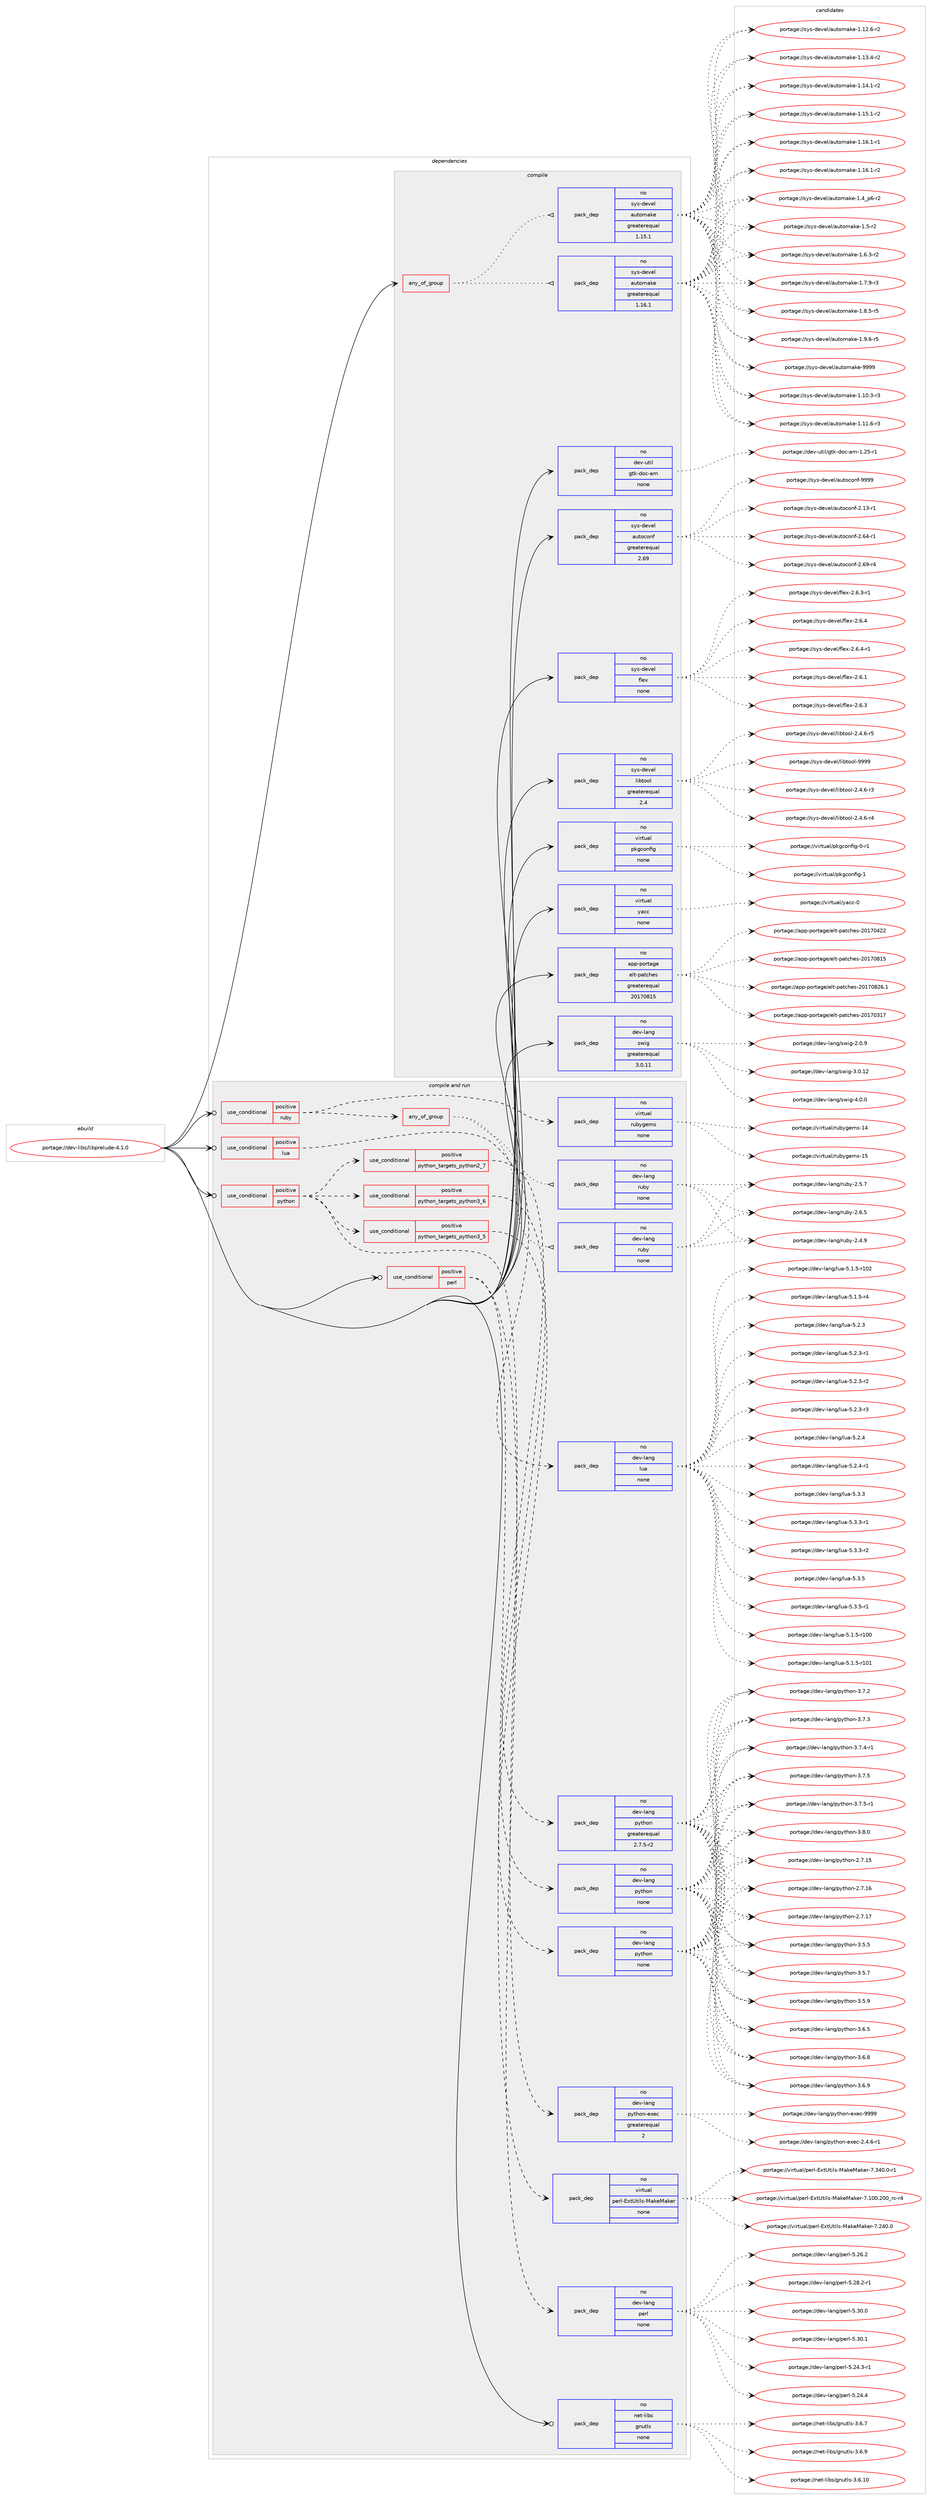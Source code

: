 digraph prolog {

# *************
# Graph options
# *************

newrank=true;
concentrate=true;
compound=true;
graph [rankdir=LR,fontname=Helvetica,fontsize=10,ranksep=1.5];#, ranksep=2.5, nodesep=0.2];
edge  [arrowhead=vee];
node  [fontname=Helvetica,fontsize=10];

# **********
# The ebuild
# **********

subgraph cluster_leftcol {
color=gray;
rank=same;
label=<<i>ebuild</i>>;
id [label="portage://dev-libs/libprelude-4.1.0", color=red, width=4, href="../dev-libs/libprelude-4.1.0.svg"];
}

# ****************
# The dependencies
# ****************

subgraph cluster_midcol {
color=gray;
label=<<i>dependencies</i>>;
subgraph cluster_compile {
fillcolor="#eeeeee";
style=filled;
label=<<i>compile</i>>;
subgraph any2983 {
dependency101723 [label=<<TABLE BORDER="0" CELLBORDER="1" CELLSPACING="0" CELLPADDING="4"><TR><TD CELLPADDING="10">any_of_group</TD></TR></TABLE>>, shape=none, color=red];subgraph pack77418 {
dependency101724 [label=<<TABLE BORDER="0" CELLBORDER="1" CELLSPACING="0" CELLPADDING="4" WIDTH="220"><TR><TD ROWSPAN="6" CELLPADDING="30">pack_dep</TD></TR><TR><TD WIDTH="110">no</TD></TR><TR><TD>sys-devel</TD></TR><TR><TD>automake</TD></TR><TR><TD>greaterequal</TD></TR><TR><TD>1.16.1</TD></TR></TABLE>>, shape=none, color=blue];
}
dependency101723:e -> dependency101724:w [weight=20,style="dotted",arrowhead="oinv"];
subgraph pack77419 {
dependency101725 [label=<<TABLE BORDER="0" CELLBORDER="1" CELLSPACING="0" CELLPADDING="4" WIDTH="220"><TR><TD ROWSPAN="6" CELLPADDING="30">pack_dep</TD></TR><TR><TD WIDTH="110">no</TD></TR><TR><TD>sys-devel</TD></TR><TR><TD>automake</TD></TR><TR><TD>greaterequal</TD></TR><TR><TD>1.15.1</TD></TR></TABLE>>, shape=none, color=blue];
}
dependency101723:e -> dependency101725:w [weight=20,style="dotted",arrowhead="oinv"];
}
id:e -> dependency101723:w [weight=20,style="solid",arrowhead="vee"];
subgraph pack77420 {
dependency101726 [label=<<TABLE BORDER="0" CELLBORDER="1" CELLSPACING="0" CELLPADDING="4" WIDTH="220"><TR><TD ROWSPAN="6" CELLPADDING="30">pack_dep</TD></TR><TR><TD WIDTH="110">no</TD></TR><TR><TD>app-portage</TD></TR><TR><TD>elt-patches</TD></TR><TR><TD>greaterequal</TD></TR><TR><TD>20170815</TD></TR></TABLE>>, shape=none, color=blue];
}
id:e -> dependency101726:w [weight=20,style="solid",arrowhead="vee"];
subgraph pack77421 {
dependency101727 [label=<<TABLE BORDER="0" CELLBORDER="1" CELLSPACING="0" CELLPADDING="4" WIDTH="220"><TR><TD ROWSPAN="6" CELLPADDING="30">pack_dep</TD></TR><TR><TD WIDTH="110">no</TD></TR><TR><TD>dev-lang</TD></TR><TR><TD>swig</TD></TR><TR><TD>greaterequal</TD></TR><TR><TD>3.0.11</TD></TR></TABLE>>, shape=none, color=blue];
}
id:e -> dependency101727:w [weight=20,style="solid",arrowhead="vee"];
subgraph pack77422 {
dependency101728 [label=<<TABLE BORDER="0" CELLBORDER="1" CELLSPACING="0" CELLPADDING="4" WIDTH="220"><TR><TD ROWSPAN="6" CELLPADDING="30">pack_dep</TD></TR><TR><TD WIDTH="110">no</TD></TR><TR><TD>dev-util</TD></TR><TR><TD>gtk-doc-am</TD></TR><TR><TD>none</TD></TR><TR><TD></TD></TR></TABLE>>, shape=none, color=blue];
}
id:e -> dependency101728:w [weight=20,style="solid",arrowhead="vee"];
subgraph pack77423 {
dependency101729 [label=<<TABLE BORDER="0" CELLBORDER="1" CELLSPACING="0" CELLPADDING="4" WIDTH="220"><TR><TD ROWSPAN="6" CELLPADDING="30">pack_dep</TD></TR><TR><TD WIDTH="110">no</TD></TR><TR><TD>sys-devel</TD></TR><TR><TD>autoconf</TD></TR><TR><TD>greaterequal</TD></TR><TR><TD>2.69</TD></TR></TABLE>>, shape=none, color=blue];
}
id:e -> dependency101729:w [weight=20,style="solid",arrowhead="vee"];
subgraph pack77424 {
dependency101730 [label=<<TABLE BORDER="0" CELLBORDER="1" CELLSPACING="0" CELLPADDING="4" WIDTH="220"><TR><TD ROWSPAN="6" CELLPADDING="30">pack_dep</TD></TR><TR><TD WIDTH="110">no</TD></TR><TR><TD>sys-devel</TD></TR><TR><TD>flex</TD></TR><TR><TD>none</TD></TR><TR><TD></TD></TR></TABLE>>, shape=none, color=blue];
}
id:e -> dependency101730:w [weight=20,style="solid",arrowhead="vee"];
subgraph pack77425 {
dependency101731 [label=<<TABLE BORDER="0" CELLBORDER="1" CELLSPACING="0" CELLPADDING="4" WIDTH="220"><TR><TD ROWSPAN="6" CELLPADDING="30">pack_dep</TD></TR><TR><TD WIDTH="110">no</TD></TR><TR><TD>sys-devel</TD></TR><TR><TD>libtool</TD></TR><TR><TD>greaterequal</TD></TR><TR><TD>2.4</TD></TR></TABLE>>, shape=none, color=blue];
}
id:e -> dependency101731:w [weight=20,style="solid",arrowhead="vee"];
subgraph pack77426 {
dependency101732 [label=<<TABLE BORDER="0" CELLBORDER="1" CELLSPACING="0" CELLPADDING="4" WIDTH="220"><TR><TD ROWSPAN="6" CELLPADDING="30">pack_dep</TD></TR><TR><TD WIDTH="110">no</TD></TR><TR><TD>virtual</TD></TR><TR><TD>pkgconfig</TD></TR><TR><TD>none</TD></TR><TR><TD></TD></TR></TABLE>>, shape=none, color=blue];
}
id:e -> dependency101732:w [weight=20,style="solid",arrowhead="vee"];
subgraph pack77427 {
dependency101733 [label=<<TABLE BORDER="0" CELLBORDER="1" CELLSPACING="0" CELLPADDING="4" WIDTH="220"><TR><TD ROWSPAN="6" CELLPADDING="30">pack_dep</TD></TR><TR><TD WIDTH="110">no</TD></TR><TR><TD>virtual</TD></TR><TR><TD>yacc</TD></TR><TR><TD>none</TD></TR><TR><TD></TD></TR></TABLE>>, shape=none, color=blue];
}
id:e -> dependency101733:w [weight=20,style="solid",arrowhead="vee"];
}
subgraph cluster_compileandrun {
fillcolor="#eeeeee";
style=filled;
label=<<i>compile and run</i>>;
subgraph cond21263 {
dependency101734 [label=<<TABLE BORDER="0" CELLBORDER="1" CELLSPACING="0" CELLPADDING="4"><TR><TD ROWSPAN="3" CELLPADDING="10">use_conditional</TD></TR><TR><TD>positive</TD></TR><TR><TD>lua</TD></TR></TABLE>>, shape=none, color=red];
subgraph pack77428 {
dependency101735 [label=<<TABLE BORDER="0" CELLBORDER="1" CELLSPACING="0" CELLPADDING="4" WIDTH="220"><TR><TD ROWSPAN="6" CELLPADDING="30">pack_dep</TD></TR><TR><TD WIDTH="110">no</TD></TR><TR><TD>dev-lang</TD></TR><TR><TD>lua</TD></TR><TR><TD>none</TD></TR><TR><TD></TD></TR></TABLE>>, shape=none, color=blue];
}
dependency101734:e -> dependency101735:w [weight=20,style="dashed",arrowhead="vee"];
}
id:e -> dependency101734:w [weight=20,style="solid",arrowhead="odotvee"];
subgraph cond21264 {
dependency101736 [label=<<TABLE BORDER="0" CELLBORDER="1" CELLSPACING="0" CELLPADDING="4"><TR><TD ROWSPAN="3" CELLPADDING="10">use_conditional</TD></TR><TR><TD>positive</TD></TR><TR><TD>perl</TD></TR></TABLE>>, shape=none, color=red];
subgraph pack77429 {
dependency101737 [label=<<TABLE BORDER="0" CELLBORDER="1" CELLSPACING="0" CELLPADDING="4" WIDTH="220"><TR><TD ROWSPAN="6" CELLPADDING="30">pack_dep</TD></TR><TR><TD WIDTH="110">no</TD></TR><TR><TD>dev-lang</TD></TR><TR><TD>perl</TD></TR><TR><TD>none</TD></TR><TR><TD></TD></TR></TABLE>>, shape=none, color=blue];
}
dependency101736:e -> dependency101737:w [weight=20,style="dashed",arrowhead="vee"];
subgraph pack77430 {
dependency101738 [label=<<TABLE BORDER="0" CELLBORDER="1" CELLSPACING="0" CELLPADDING="4" WIDTH="220"><TR><TD ROWSPAN="6" CELLPADDING="30">pack_dep</TD></TR><TR><TD WIDTH="110">no</TD></TR><TR><TD>virtual</TD></TR><TR><TD>perl-ExtUtils-MakeMaker</TD></TR><TR><TD>none</TD></TR><TR><TD></TD></TR></TABLE>>, shape=none, color=blue];
}
dependency101736:e -> dependency101738:w [weight=20,style="dashed",arrowhead="vee"];
}
id:e -> dependency101736:w [weight=20,style="solid",arrowhead="odotvee"];
subgraph cond21265 {
dependency101739 [label=<<TABLE BORDER="0" CELLBORDER="1" CELLSPACING="0" CELLPADDING="4"><TR><TD ROWSPAN="3" CELLPADDING="10">use_conditional</TD></TR><TR><TD>positive</TD></TR><TR><TD>python</TD></TR></TABLE>>, shape=none, color=red];
subgraph cond21266 {
dependency101740 [label=<<TABLE BORDER="0" CELLBORDER="1" CELLSPACING="0" CELLPADDING="4"><TR><TD ROWSPAN="3" CELLPADDING="10">use_conditional</TD></TR><TR><TD>positive</TD></TR><TR><TD>python_targets_python2_7</TD></TR></TABLE>>, shape=none, color=red];
subgraph pack77431 {
dependency101741 [label=<<TABLE BORDER="0" CELLBORDER="1" CELLSPACING="0" CELLPADDING="4" WIDTH="220"><TR><TD ROWSPAN="6" CELLPADDING="30">pack_dep</TD></TR><TR><TD WIDTH="110">no</TD></TR><TR><TD>dev-lang</TD></TR><TR><TD>python</TD></TR><TR><TD>greaterequal</TD></TR><TR><TD>2.7.5-r2</TD></TR></TABLE>>, shape=none, color=blue];
}
dependency101740:e -> dependency101741:w [weight=20,style="dashed",arrowhead="vee"];
}
dependency101739:e -> dependency101740:w [weight=20,style="dashed",arrowhead="vee"];
subgraph cond21267 {
dependency101742 [label=<<TABLE BORDER="0" CELLBORDER="1" CELLSPACING="0" CELLPADDING="4"><TR><TD ROWSPAN="3" CELLPADDING="10">use_conditional</TD></TR><TR><TD>positive</TD></TR><TR><TD>python_targets_python3_5</TD></TR></TABLE>>, shape=none, color=red];
subgraph pack77432 {
dependency101743 [label=<<TABLE BORDER="0" CELLBORDER="1" CELLSPACING="0" CELLPADDING="4" WIDTH="220"><TR><TD ROWSPAN="6" CELLPADDING="30">pack_dep</TD></TR><TR><TD WIDTH="110">no</TD></TR><TR><TD>dev-lang</TD></TR><TR><TD>python</TD></TR><TR><TD>none</TD></TR><TR><TD></TD></TR></TABLE>>, shape=none, color=blue];
}
dependency101742:e -> dependency101743:w [weight=20,style="dashed",arrowhead="vee"];
}
dependency101739:e -> dependency101742:w [weight=20,style="dashed",arrowhead="vee"];
subgraph cond21268 {
dependency101744 [label=<<TABLE BORDER="0" CELLBORDER="1" CELLSPACING="0" CELLPADDING="4"><TR><TD ROWSPAN="3" CELLPADDING="10">use_conditional</TD></TR><TR><TD>positive</TD></TR><TR><TD>python_targets_python3_6</TD></TR></TABLE>>, shape=none, color=red];
subgraph pack77433 {
dependency101745 [label=<<TABLE BORDER="0" CELLBORDER="1" CELLSPACING="0" CELLPADDING="4" WIDTH="220"><TR><TD ROWSPAN="6" CELLPADDING="30">pack_dep</TD></TR><TR><TD WIDTH="110">no</TD></TR><TR><TD>dev-lang</TD></TR><TR><TD>python</TD></TR><TR><TD>none</TD></TR><TR><TD></TD></TR></TABLE>>, shape=none, color=blue];
}
dependency101744:e -> dependency101745:w [weight=20,style="dashed",arrowhead="vee"];
}
dependency101739:e -> dependency101744:w [weight=20,style="dashed",arrowhead="vee"];
subgraph pack77434 {
dependency101746 [label=<<TABLE BORDER="0" CELLBORDER="1" CELLSPACING="0" CELLPADDING="4" WIDTH="220"><TR><TD ROWSPAN="6" CELLPADDING="30">pack_dep</TD></TR><TR><TD WIDTH="110">no</TD></TR><TR><TD>dev-lang</TD></TR><TR><TD>python-exec</TD></TR><TR><TD>greaterequal</TD></TR><TR><TD>2</TD></TR></TABLE>>, shape=none, color=blue];
}
dependency101739:e -> dependency101746:w [weight=20,style="dashed",arrowhead="vee"];
}
id:e -> dependency101739:w [weight=20,style="solid",arrowhead="odotvee"];
subgraph cond21269 {
dependency101747 [label=<<TABLE BORDER="0" CELLBORDER="1" CELLSPACING="0" CELLPADDING="4"><TR><TD ROWSPAN="3" CELLPADDING="10">use_conditional</TD></TR><TR><TD>positive</TD></TR><TR><TD>ruby</TD></TR></TABLE>>, shape=none, color=red];
subgraph any2984 {
dependency101748 [label=<<TABLE BORDER="0" CELLBORDER="1" CELLSPACING="0" CELLPADDING="4"><TR><TD CELLPADDING="10">any_of_group</TD></TR></TABLE>>, shape=none, color=red];subgraph pack77435 {
dependency101749 [label=<<TABLE BORDER="0" CELLBORDER="1" CELLSPACING="0" CELLPADDING="4" WIDTH="220"><TR><TD ROWSPAN="6" CELLPADDING="30">pack_dep</TD></TR><TR><TD WIDTH="110">no</TD></TR><TR><TD>dev-lang</TD></TR><TR><TD>ruby</TD></TR><TR><TD>none</TD></TR><TR><TD></TD></TR></TABLE>>, shape=none, color=blue];
}
dependency101748:e -> dependency101749:w [weight=20,style="dotted",arrowhead="oinv"];
subgraph pack77436 {
dependency101750 [label=<<TABLE BORDER="0" CELLBORDER="1" CELLSPACING="0" CELLPADDING="4" WIDTH="220"><TR><TD ROWSPAN="6" CELLPADDING="30">pack_dep</TD></TR><TR><TD WIDTH="110">no</TD></TR><TR><TD>dev-lang</TD></TR><TR><TD>ruby</TD></TR><TR><TD>none</TD></TR><TR><TD></TD></TR></TABLE>>, shape=none, color=blue];
}
dependency101748:e -> dependency101750:w [weight=20,style="dotted",arrowhead="oinv"];
}
dependency101747:e -> dependency101748:w [weight=20,style="dashed",arrowhead="vee"];
subgraph pack77437 {
dependency101751 [label=<<TABLE BORDER="0" CELLBORDER="1" CELLSPACING="0" CELLPADDING="4" WIDTH="220"><TR><TD ROWSPAN="6" CELLPADDING="30">pack_dep</TD></TR><TR><TD WIDTH="110">no</TD></TR><TR><TD>virtual</TD></TR><TR><TD>rubygems</TD></TR><TR><TD>none</TD></TR><TR><TD></TD></TR></TABLE>>, shape=none, color=blue];
}
dependency101747:e -> dependency101751:w [weight=20,style="dashed",arrowhead="vee"];
}
id:e -> dependency101747:w [weight=20,style="solid",arrowhead="odotvee"];
subgraph pack77438 {
dependency101752 [label=<<TABLE BORDER="0" CELLBORDER="1" CELLSPACING="0" CELLPADDING="4" WIDTH="220"><TR><TD ROWSPAN="6" CELLPADDING="30">pack_dep</TD></TR><TR><TD WIDTH="110">no</TD></TR><TR><TD>net-libs</TD></TR><TR><TD>gnutls</TD></TR><TR><TD>none</TD></TR><TR><TD></TD></TR></TABLE>>, shape=none, color=blue];
}
id:e -> dependency101752:w [weight=20,style="solid",arrowhead="odotvee"];
}
subgraph cluster_run {
fillcolor="#eeeeee";
style=filled;
label=<<i>run</i>>;
}
}

# **************
# The candidates
# **************

subgraph cluster_choices {
rank=same;
color=gray;
label=<<i>candidates</i>>;

subgraph choice77418 {
color=black;
nodesep=1;
choiceportage11512111545100101118101108479711711611110997107101454946494846514511451 [label="portage://sys-devel/automake-1.10.3-r3", color=red, width=4,href="../sys-devel/automake-1.10.3-r3.svg"];
choiceportage11512111545100101118101108479711711611110997107101454946494946544511451 [label="portage://sys-devel/automake-1.11.6-r3", color=red, width=4,href="../sys-devel/automake-1.11.6-r3.svg"];
choiceportage11512111545100101118101108479711711611110997107101454946495046544511450 [label="portage://sys-devel/automake-1.12.6-r2", color=red, width=4,href="../sys-devel/automake-1.12.6-r2.svg"];
choiceportage11512111545100101118101108479711711611110997107101454946495146524511450 [label="portage://sys-devel/automake-1.13.4-r2", color=red, width=4,href="../sys-devel/automake-1.13.4-r2.svg"];
choiceportage11512111545100101118101108479711711611110997107101454946495246494511450 [label="portage://sys-devel/automake-1.14.1-r2", color=red, width=4,href="../sys-devel/automake-1.14.1-r2.svg"];
choiceportage11512111545100101118101108479711711611110997107101454946495346494511450 [label="portage://sys-devel/automake-1.15.1-r2", color=red, width=4,href="../sys-devel/automake-1.15.1-r2.svg"];
choiceportage11512111545100101118101108479711711611110997107101454946495446494511449 [label="portage://sys-devel/automake-1.16.1-r1", color=red, width=4,href="../sys-devel/automake-1.16.1-r1.svg"];
choiceportage11512111545100101118101108479711711611110997107101454946495446494511450 [label="portage://sys-devel/automake-1.16.1-r2", color=red, width=4,href="../sys-devel/automake-1.16.1-r2.svg"];
choiceportage115121115451001011181011084797117116111109971071014549465295112544511450 [label="portage://sys-devel/automake-1.4_p6-r2", color=red, width=4,href="../sys-devel/automake-1.4_p6-r2.svg"];
choiceportage11512111545100101118101108479711711611110997107101454946534511450 [label="portage://sys-devel/automake-1.5-r2", color=red, width=4,href="../sys-devel/automake-1.5-r2.svg"];
choiceportage115121115451001011181011084797117116111109971071014549465446514511450 [label="portage://sys-devel/automake-1.6.3-r2", color=red, width=4,href="../sys-devel/automake-1.6.3-r2.svg"];
choiceportage115121115451001011181011084797117116111109971071014549465546574511451 [label="portage://sys-devel/automake-1.7.9-r3", color=red, width=4,href="../sys-devel/automake-1.7.9-r3.svg"];
choiceportage115121115451001011181011084797117116111109971071014549465646534511453 [label="portage://sys-devel/automake-1.8.5-r5", color=red, width=4,href="../sys-devel/automake-1.8.5-r5.svg"];
choiceportage115121115451001011181011084797117116111109971071014549465746544511453 [label="portage://sys-devel/automake-1.9.6-r5", color=red, width=4,href="../sys-devel/automake-1.9.6-r5.svg"];
choiceportage115121115451001011181011084797117116111109971071014557575757 [label="portage://sys-devel/automake-9999", color=red, width=4,href="../sys-devel/automake-9999.svg"];
dependency101724:e -> choiceportage11512111545100101118101108479711711611110997107101454946494846514511451:w [style=dotted,weight="100"];
dependency101724:e -> choiceportage11512111545100101118101108479711711611110997107101454946494946544511451:w [style=dotted,weight="100"];
dependency101724:e -> choiceportage11512111545100101118101108479711711611110997107101454946495046544511450:w [style=dotted,weight="100"];
dependency101724:e -> choiceportage11512111545100101118101108479711711611110997107101454946495146524511450:w [style=dotted,weight="100"];
dependency101724:e -> choiceportage11512111545100101118101108479711711611110997107101454946495246494511450:w [style=dotted,weight="100"];
dependency101724:e -> choiceportage11512111545100101118101108479711711611110997107101454946495346494511450:w [style=dotted,weight="100"];
dependency101724:e -> choiceportage11512111545100101118101108479711711611110997107101454946495446494511449:w [style=dotted,weight="100"];
dependency101724:e -> choiceportage11512111545100101118101108479711711611110997107101454946495446494511450:w [style=dotted,weight="100"];
dependency101724:e -> choiceportage115121115451001011181011084797117116111109971071014549465295112544511450:w [style=dotted,weight="100"];
dependency101724:e -> choiceportage11512111545100101118101108479711711611110997107101454946534511450:w [style=dotted,weight="100"];
dependency101724:e -> choiceportage115121115451001011181011084797117116111109971071014549465446514511450:w [style=dotted,weight="100"];
dependency101724:e -> choiceportage115121115451001011181011084797117116111109971071014549465546574511451:w [style=dotted,weight="100"];
dependency101724:e -> choiceportage115121115451001011181011084797117116111109971071014549465646534511453:w [style=dotted,weight="100"];
dependency101724:e -> choiceportage115121115451001011181011084797117116111109971071014549465746544511453:w [style=dotted,weight="100"];
dependency101724:e -> choiceportage115121115451001011181011084797117116111109971071014557575757:w [style=dotted,weight="100"];
}
subgraph choice77419 {
color=black;
nodesep=1;
choiceportage11512111545100101118101108479711711611110997107101454946494846514511451 [label="portage://sys-devel/automake-1.10.3-r3", color=red, width=4,href="../sys-devel/automake-1.10.3-r3.svg"];
choiceportage11512111545100101118101108479711711611110997107101454946494946544511451 [label="portage://sys-devel/automake-1.11.6-r3", color=red, width=4,href="../sys-devel/automake-1.11.6-r3.svg"];
choiceportage11512111545100101118101108479711711611110997107101454946495046544511450 [label="portage://sys-devel/automake-1.12.6-r2", color=red, width=4,href="../sys-devel/automake-1.12.6-r2.svg"];
choiceportage11512111545100101118101108479711711611110997107101454946495146524511450 [label="portage://sys-devel/automake-1.13.4-r2", color=red, width=4,href="../sys-devel/automake-1.13.4-r2.svg"];
choiceportage11512111545100101118101108479711711611110997107101454946495246494511450 [label="portage://sys-devel/automake-1.14.1-r2", color=red, width=4,href="../sys-devel/automake-1.14.1-r2.svg"];
choiceportage11512111545100101118101108479711711611110997107101454946495346494511450 [label="portage://sys-devel/automake-1.15.1-r2", color=red, width=4,href="../sys-devel/automake-1.15.1-r2.svg"];
choiceportage11512111545100101118101108479711711611110997107101454946495446494511449 [label="portage://sys-devel/automake-1.16.1-r1", color=red, width=4,href="../sys-devel/automake-1.16.1-r1.svg"];
choiceportage11512111545100101118101108479711711611110997107101454946495446494511450 [label="portage://sys-devel/automake-1.16.1-r2", color=red, width=4,href="../sys-devel/automake-1.16.1-r2.svg"];
choiceportage115121115451001011181011084797117116111109971071014549465295112544511450 [label="portage://sys-devel/automake-1.4_p6-r2", color=red, width=4,href="../sys-devel/automake-1.4_p6-r2.svg"];
choiceportage11512111545100101118101108479711711611110997107101454946534511450 [label="portage://sys-devel/automake-1.5-r2", color=red, width=4,href="../sys-devel/automake-1.5-r2.svg"];
choiceportage115121115451001011181011084797117116111109971071014549465446514511450 [label="portage://sys-devel/automake-1.6.3-r2", color=red, width=4,href="../sys-devel/automake-1.6.3-r2.svg"];
choiceportage115121115451001011181011084797117116111109971071014549465546574511451 [label="portage://sys-devel/automake-1.7.9-r3", color=red, width=4,href="../sys-devel/automake-1.7.9-r3.svg"];
choiceportage115121115451001011181011084797117116111109971071014549465646534511453 [label="portage://sys-devel/automake-1.8.5-r5", color=red, width=4,href="../sys-devel/automake-1.8.5-r5.svg"];
choiceportage115121115451001011181011084797117116111109971071014549465746544511453 [label="portage://sys-devel/automake-1.9.6-r5", color=red, width=4,href="../sys-devel/automake-1.9.6-r5.svg"];
choiceportage115121115451001011181011084797117116111109971071014557575757 [label="portage://sys-devel/automake-9999", color=red, width=4,href="../sys-devel/automake-9999.svg"];
dependency101725:e -> choiceportage11512111545100101118101108479711711611110997107101454946494846514511451:w [style=dotted,weight="100"];
dependency101725:e -> choiceportage11512111545100101118101108479711711611110997107101454946494946544511451:w [style=dotted,weight="100"];
dependency101725:e -> choiceportage11512111545100101118101108479711711611110997107101454946495046544511450:w [style=dotted,weight="100"];
dependency101725:e -> choiceportage11512111545100101118101108479711711611110997107101454946495146524511450:w [style=dotted,weight="100"];
dependency101725:e -> choiceportage11512111545100101118101108479711711611110997107101454946495246494511450:w [style=dotted,weight="100"];
dependency101725:e -> choiceportage11512111545100101118101108479711711611110997107101454946495346494511450:w [style=dotted,weight="100"];
dependency101725:e -> choiceportage11512111545100101118101108479711711611110997107101454946495446494511449:w [style=dotted,weight="100"];
dependency101725:e -> choiceportage11512111545100101118101108479711711611110997107101454946495446494511450:w [style=dotted,weight="100"];
dependency101725:e -> choiceportage115121115451001011181011084797117116111109971071014549465295112544511450:w [style=dotted,weight="100"];
dependency101725:e -> choiceportage11512111545100101118101108479711711611110997107101454946534511450:w [style=dotted,weight="100"];
dependency101725:e -> choiceportage115121115451001011181011084797117116111109971071014549465446514511450:w [style=dotted,weight="100"];
dependency101725:e -> choiceportage115121115451001011181011084797117116111109971071014549465546574511451:w [style=dotted,weight="100"];
dependency101725:e -> choiceportage115121115451001011181011084797117116111109971071014549465646534511453:w [style=dotted,weight="100"];
dependency101725:e -> choiceportage115121115451001011181011084797117116111109971071014549465746544511453:w [style=dotted,weight="100"];
dependency101725:e -> choiceportage115121115451001011181011084797117116111109971071014557575757:w [style=dotted,weight="100"];
}
subgraph choice77420 {
color=black;
nodesep=1;
choiceportage97112112451121111141169710310147101108116451129711699104101115455048495548514955 [label="portage://app-portage/elt-patches-20170317", color=red, width=4,href="../app-portage/elt-patches-20170317.svg"];
choiceportage97112112451121111141169710310147101108116451129711699104101115455048495548525050 [label="portage://app-portage/elt-patches-20170422", color=red, width=4,href="../app-portage/elt-patches-20170422.svg"];
choiceportage97112112451121111141169710310147101108116451129711699104101115455048495548564953 [label="portage://app-portage/elt-patches-20170815", color=red, width=4,href="../app-portage/elt-patches-20170815.svg"];
choiceportage971121124511211111411697103101471011081164511297116991041011154550484955485650544649 [label="portage://app-portage/elt-patches-20170826.1", color=red, width=4,href="../app-portage/elt-patches-20170826.1.svg"];
dependency101726:e -> choiceportage97112112451121111141169710310147101108116451129711699104101115455048495548514955:w [style=dotted,weight="100"];
dependency101726:e -> choiceportage97112112451121111141169710310147101108116451129711699104101115455048495548525050:w [style=dotted,weight="100"];
dependency101726:e -> choiceportage97112112451121111141169710310147101108116451129711699104101115455048495548564953:w [style=dotted,weight="100"];
dependency101726:e -> choiceportage971121124511211111411697103101471011081164511297116991041011154550484955485650544649:w [style=dotted,weight="100"];
}
subgraph choice77421 {
color=black;
nodesep=1;
choiceportage100101118451089711010347115119105103455046484657 [label="portage://dev-lang/swig-2.0.9", color=red, width=4,href="../dev-lang/swig-2.0.9.svg"];
choiceportage10010111845108971101034711511910510345514648464950 [label="portage://dev-lang/swig-3.0.12", color=red, width=4,href="../dev-lang/swig-3.0.12.svg"];
choiceportage100101118451089711010347115119105103455246484648 [label="portage://dev-lang/swig-4.0.0", color=red, width=4,href="../dev-lang/swig-4.0.0.svg"];
dependency101727:e -> choiceportage100101118451089711010347115119105103455046484657:w [style=dotted,weight="100"];
dependency101727:e -> choiceportage10010111845108971101034711511910510345514648464950:w [style=dotted,weight="100"];
dependency101727:e -> choiceportage100101118451089711010347115119105103455246484648:w [style=dotted,weight="100"];
}
subgraph choice77422 {
color=black;
nodesep=1;
choiceportage10010111845117116105108471031161074510011199459710945494650534511449 [label="portage://dev-util/gtk-doc-am-1.25-r1", color=red, width=4,href="../dev-util/gtk-doc-am-1.25-r1.svg"];
dependency101728:e -> choiceportage10010111845117116105108471031161074510011199459710945494650534511449:w [style=dotted,weight="100"];
}
subgraph choice77423 {
color=black;
nodesep=1;
choiceportage1151211154510010111810110847971171161119911111010245504649514511449 [label="portage://sys-devel/autoconf-2.13-r1", color=red, width=4,href="../sys-devel/autoconf-2.13-r1.svg"];
choiceportage1151211154510010111810110847971171161119911111010245504654524511449 [label="portage://sys-devel/autoconf-2.64-r1", color=red, width=4,href="../sys-devel/autoconf-2.64-r1.svg"];
choiceportage1151211154510010111810110847971171161119911111010245504654574511452 [label="portage://sys-devel/autoconf-2.69-r4", color=red, width=4,href="../sys-devel/autoconf-2.69-r4.svg"];
choiceportage115121115451001011181011084797117116111991111101024557575757 [label="portage://sys-devel/autoconf-9999", color=red, width=4,href="../sys-devel/autoconf-9999.svg"];
dependency101729:e -> choiceportage1151211154510010111810110847971171161119911111010245504649514511449:w [style=dotted,weight="100"];
dependency101729:e -> choiceportage1151211154510010111810110847971171161119911111010245504654524511449:w [style=dotted,weight="100"];
dependency101729:e -> choiceportage1151211154510010111810110847971171161119911111010245504654574511452:w [style=dotted,weight="100"];
dependency101729:e -> choiceportage115121115451001011181011084797117116111991111101024557575757:w [style=dotted,weight="100"];
}
subgraph choice77424 {
color=black;
nodesep=1;
choiceportage1151211154510010111810110847102108101120455046544649 [label="portage://sys-devel/flex-2.6.1", color=red, width=4,href="../sys-devel/flex-2.6.1.svg"];
choiceportage1151211154510010111810110847102108101120455046544651 [label="portage://sys-devel/flex-2.6.3", color=red, width=4,href="../sys-devel/flex-2.6.3.svg"];
choiceportage11512111545100101118101108471021081011204550465446514511449 [label="portage://sys-devel/flex-2.6.3-r1", color=red, width=4,href="../sys-devel/flex-2.6.3-r1.svg"];
choiceportage1151211154510010111810110847102108101120455046544652 [label="portage://sys-devel/flex-2.6.4", color=red, width=4,href="../sys-devel/flex-2.6.4.svg"];
choiceportage11512111545100101118101108471021081011204550465446524511449 [label="portage://sys-devel/flex-2.6.4-r1", color=red, width=4,href="../sys-devel/flex-2.6.4-r1.svg"];
dependency101730:e -> choiceportage1151211154510010111810110847102108101120455046544649:w [style=dotted,weight="100"];
dependency101730:e -> choiceportage1151211154510010111810110847102108101120455046544651:w [style=dotted,weight="100"];
dependency101730:e -> choiceportage11512111545100101118101108471021081011204550465446514511449:w [style=dotted,weight="100"];
dependency101730:e -> choiceportage1151211154510010111810110847102108101120455046544652:w [style=dotted,weight="100"];
dependency101730:e -> choiceportage11512111545100101118101108471021081011204550465446524511449:w [style=dotted,weight="100"];
}
subgraph choice77425 {
color=black;
nodesep=1;
choiceportage1151211154510010111810110847108105981161111111084550465246544511451 [label="portage://sys-devel/libtool-2.4.6-r3", color=red, width=4,href="../sys-devel/libtool-2.4.6-r3.svg"];
choiceportage1151211154510010111810110847108105981161111111084550465246544511452 [label="portage://sys-devel/libtool-2.4.6-r4", color=red, width=4,href="../sys-devel/libtool-2.4.6-r4.svg"];
choiceportage1151211154510010111810110847108105981161111111084550465246544511453 [label="portage://sys-devel/libtool-2.4.6-r5", color=red, width=4,href="../sys-devel/libtool-2.4.6-r5.svg"];
choiceportage1151211154510010111810110847108105981161111111084557575757 [label="portage://sys-devel/libtool-9999", color=red, width=4,href="../sys-devel/libtool-9999.svg"];
dependency101731:e -> choiceportage1151211154510010111810110847108105981161111111084550465246544511451:w [style=dotted,weight="100"];
dependency101731:e -> choiceportage1151211154510010111810110847108105981161111111084550465246544511452:w [style=dotted,weight="100"];
dependency101731:e -> choiceportage1151211154510010111810110847108105981161111111084550465246544511453:w [style=dotted,weight="100"];
dependency101731:e -> choiceportage1151211154510010111810110847108105981161111111084557575757:w [style=dotted,weight="100"];
}
subgraph choice77426 {
color=black;
nodesep=1;
choiceportage11810511411611797108471121071039911111010210510345484511449 [label="portage://virtual/pkgconfig-0-r1", color=red, width=4,href="../virtual/pkgconfig-0-r1.svg"];
choiceportage1181051141161179710847112107103991111101021051034549 [label="portage://virtual/pkgconfig-1", color=red, width=4,href="../virtual/pkgconfig-1.svg"];
dependency101732:e -> choiceportage11810511411611797108471121071039911111010210510345484511449:w [style=dotted,weight="100"];
dependency101732:e -> choiceportage1181051141161179710847112107103991111101021051034549:w [style=dotted,weight="100"];
}
subgraph choice77427 {
color=black;
nodesep=1;
choiceportage11810511411611797108471219799994548 [label="portage://virtual/yacc-0", color=red, width=4,href="../virtual/yacc-0.svg"];
dependency101733:e -> choiceportage11810511411611797108471219799994548:w [style=dotted,weight="100"];
}
subgraph choice77428 {
color=black;
nodesep=1;
choiceportage1001011184510897110103471081179745534649465345114494848 [label="portage://dev-lang/lua-5.1.5-r100", color=red, width=4,href="../dev-lang/lua-5.1.5-r100.svg"];
choiceportage1001011184510897110103471081179745534649465345114494849 [label="portage://dev-lang/lua-5.1.5-r101", color=red, width=4,href="../dev-lang/lua-5.1.5-r101.svg"];
choiceportage1001011184510897110103471081179745534649465345114494850 [label="portage://dev-lang/lua-5.1.5-r102", color=red, width=4,href="../dev-lang/lua-5.1.5-r102.svg"];
choiceportage100101118451089711010347108117974553464946534511452 [label="portage://dev-lang/lua-5.1.5-r4", color=red, width=4,href="../dev-lang/lua-5.1.5-r4.svg"];
choiceportage10010111845108971101034710811797455346504651 [label="portage://dev-lang/lua-5.2.3", color=red, width=4,href="../dev-lang/lua-5.2.3.svg"];
choiceportage100101118451089711010347108117974553465046514511449 [label="portage://dev-lang/lua-5.2.3-r1", color=red, width=4,href="../dev-lang/lua-5.2.3-r1.svg"];
choiceportage100101118451089711010347108117974553465046514511450 [label="portage://dev-lang/lua-5.2.3-r2", color=red, width=4,href="../dev-lang/lua-5.2.3-r2.svg"];
choiceportage100101118451089711010347108117974553465046514511451 [label="portage://dev-lang/lua-5.2.3-r3", color=red, width=4,href="../dev-lang/lua-5.2.3-r3.svg"];
choiceportage10010111845108971101034710811797455346504652 [label="portage://dev-lang/lua-5.2.4", color=red, width=4,href="../dev-lang/lua-5.2.4.svg"];
choiceportage100101118451089711010347108117974553465046524511449 [label="portage://dev-lang/lua-5.2.4-r1", color=red, width=4,href="../dev-lang/lua-5.2.4-r1.svg"];
choiceportage10010111845108971101034710811797455346514651 [label="portage://dev-lang/lua-5.3.3", color=red, width=4,href="../dev-lang/lua-5.3.3.svg"];
choiceportage100101118451089711010347108117974553465146514511449 [label="portage://dev-lang/lua-5.3.3-r1", color=red, width=4,href="../dev-lang/lua-5.3.3-r1.svg"];
choiceportage100101118451089711010347108117974553465146514511450 [label="portage://dev-lang/lua-5.3.3-r2", color=red, width=4,href="../dev-lang/lua-5.3.3-r2.svg"];
choiceportage10010111845108971101034710811797455346514653 [label="portage://dev-lang/lua-5.3.5", color=red, width=4,href="../dev-lang/lua-5.3.5.svg"];
choiceportage100101118451089711010347108117974553465146534511449 [label="portage://dev-lang/lua-5.3.5-r1", color=red, width=4,href="../dev-lang/lua-5.3.5-r1.svg"];
dependency101735:e -> choiceportage1001011184510897110103471081179745534649465345114494848:w [style=dotted,weight="100"];
dependency101735:e -> choiceportage1001011184510897110103471081179745534649465345114494849:w [style=dotted,weight="100"];
dependency101735:e -> choiceportage1001011184510897110103471081179745534649465345114494850:w [style=dotted,weight="100"];
dependency101735:e -> choiceportage100101118451089711010347108117974553464946534511452:w [style=dotted,weight="100"];
dependency101735:e -> choiceportage10010111845108971101034710811797455346504651:w [style=dotted,weight="100"];
dependency101735:e -> choiceportage100101118451089711010347108117974553465046514511449:w [style=dotted,weight="100"];
dependency101735:e -> choiceportage100101118451089711010347108117974553465046514511450:w [style=dotted,weight="100"];
dependency101735:e -> choiceportage100101118451089711010347108117974553465046514511451:w [style=dotted,weight="100"];
dependency101735:e -> choiceportage10010111845108971101034710811797455346504652:w [style=dotted,weight="100"];
dependency101735:e -> choiceportage100101118451089711010347108117974553465046524511449:w [style=dotted,weight="100"];
dependency101735:e -> choiceportage10010111845108971101034710811797455346514651:w [style=dotted,weight="100"];
dependency101735:e -> choiceportage100101118451089711010347108117974553465146514511449:w [style=dotted,weight="100"];
dependency101735:e -> choiceportage100101118451089711010347108117974553465146514511450:w [style=dotted,weight="100"];
dependency101735:e -> choiceportage10010111845108971101034710811797455346514653:w [style=dotted,weight="100"];
dependency101735:e -> choiceportage100101118451089711010347108117974553465146534511449:w [style=dotted,weight="100"];
}
subgraph choice77429 {
color=black;
nodesep=1;
choiceportage100101118451089711010347112101114108455346505246514511449 [label="portage://dev-lang/perl-5.24.3-r1", color=red, width=4,href="../dev-lang/perl-5.24.3-r1.svg"];
choiceportage10010111845108971101034711210111410845534650524652 [label="portage://dev-lang/perl-5.24.4", color=red, width=4,href="../dev-lang/perl-5.24.4.svg"];
choiceportage10010111845108971101034711210111410845534650544650 [label="portage://dev-lang/perl-5.26.2", color=red, width=4,href="../dev-lang/perl-5.26.2.svg"];
choiceportage100101118451089711010347112101114108455346505646504511449 [label="portage://dev-lang/perl-5.28.2-r1", color=red, width=4,href="../dev-lang/perl-5.28.2-r1.svg"];
choiceportage10010111845108971101034711210111410845534651484648 [label="portage://dev-lang/perl-5.30.0", color=red, width=4,href="../dev-lang/perl-5.30.0.svg"];
choiceportage10010111845108971101034711210111410845534651484649 [label="portage://dev-lang/perl-5.30.1", color=red, width=4,href="../dev-lang/perl-5.30.1.svg"];
dependency101737:e -> choiceportage100101118451089711010347112101114108455346505246514511449:w [style=dotted,weight="100"];
dependency101737:e -> choiceportage10010111845108971101034711210111410845534650524652:w [style=dotted,weight="100"];
dependency101737:e -> choiceportage10010111845108971101034711210111410845534650544650:w [style=dotted,weight="100"];
dependency101737:e -> choiceportage100101118451089711010347112101114108455346505646504511449:w [style=dotted,weight="100"];
dependency101737:e -> choiceportage10010111845108971101034711210111410845534651484648:w [style=dotted,weight="100"];
dependency101737:e -> choiceportage10010111845108971101034711210111410845534651484649:w [style=dotted,weight="100"];
}
subgraph choice77430 {
color=black;
nodesep=1;
choiceportage118105114116117971084711210111410845691201168511610510811545779710710177971071011144555464948484650484895114994511452 [label="portage://virtual/perl-ExtUtils-MakeMaker-7.100.200_rc-r4", color=red, width=4,href="../virtual/perl-ExtUtils-MakeMaker-7.100.200_rc-r4.svg"];
choiceportage118105114116117971084711210111410845691201168511610510811545779710710177971071011144555465052484648 [label="portage://virtual/perl-ExtUtils-MakeMaker-7.240.0", color=red, width=4,href="../virtual/perl-ExtUtils-MakeMaker-7.240.0.svg"];
choiceportage1181051141161179710847112101114108456912011685116105108115457797107101779710710111445554651524846484511449 [label="portage://virtual/perl-ExtUtils-MakeMaker-7.340.0-r1", color=red, width=4,href="../virtual/perl-ExtUtils-MakeMaker-7.340.0-r1.svg"];
dependency101738:e -> choiceportage118105114116117971084711210111410845691201168511610510811545779710710177971071011144555464948484650484895114994511452:w [style=dotted,weight="100"];
dependency101738:e -> choiceportage118105114116117971084711210111410845691201168511610510811545779710710177971071011144555465052484648:w [style=dotted,weight="100"];
dependency101738:e -> choiceportage1181051141161179710847112101114108456912011685116105108115457797107101779710710111445554651524846484511449:w [style=dotted,weight="100"];
}
subgraph choice77431 {
color=black;
nodesep=1;
choiceportage10010111845108971101034711212111610411111045504655464953 [label="portage://dev-lang/python-2.7.15", color=red, width=4,href="../dev-lang/python-2.7.15.svg"];
choiceportage10010111845108971101034711212111610411111045504655464954 [label="portage://dev-lang/python-2.7.16", color=red, width=4,href="../dev-lang/python-2.7.16.svg"];
choiceportage10010111845108971101034711212111610411111045504655464955 [label="portage://dev-lang/python-2.7.17", color=red, width=4,href="../dev-lang/python-2.7.17.svg"];
choiceportage100101118451089711010347112121116104111110455146534653 [label="portage://dev-lang/python-3.5.5", color=red, width=4,href="../dev-lang/python-3.5.5.svg"];
choiceportage100101118451089711010347112121116104111110455146534655 [label="portage://dev-lang/python-3.5.7", color=red, width=4,href="../dev-lang/python-3.5.7.svg"];
choiceportage100101118451089711010347112121116104111110455146534657 [label="portage://dev-lang/python-3.5.9", color=red, width=4,href="../dev-lang/python-3.5.9.svg"];
choiceportage100101118451089711010347112121116104111110455146544653 [label="portage://dev-lang/python-3.6.5", color=red, width=4,href="../dev-lang/python-3.6.5.svg"];
choiceportage100101118451089711010347112121116104111110455146544656 [label="portage://dev-lang/python-3.6.8", color=red, width=4,href="../dev-lang/python-3.6.8.svg"];
choiceportage100101118451089711010347112121116104111110455146544657 [label="portage://dev-lang/python-3.6.9", color=red, width=4,href="../dev-lang/python-3.6.9.svg"];
choiceportage100101118451089711010347112121116104111110455146554650 [label="portage://dev-lang/python-3.7.2", color=red, width=4,href="../dev-lang/python-3.7.2.svg"];
choiceportage100101118451089711010347112121116104111110455146554651 [label="portage://dev-lang/python-3.7.3", color=red, width=4,href="../dev-lang/python-3.7.3.svg"];
choiceportage1001011184510897110103471121211161041111104551465546524511449 [label="portage://dev-lang/python-3.7.4-r1", color=red, width=4,href="../dev-lang/python-3.7.4-r1.svg"];
choiceportage100101118451089711010347112121116104111110455146554653 [label="portage://dev-lang/python-3.7.5", color=red, width=4,href="../dev-lang/python-3.7.5.svg"];
choiceportage1001011184510897110103471121211161041111104551465546534511449 [label="portage://dev-lang/python-3.7.5-r1", color=red, width=4,href="../dev-lang/python-3.7.5-r1.svg"];
choiceportage100101118451089711010347112121116104111110455146564648 [label="portage://dev-lang/python-3.8.0", color=red, width=4,href="../dev-lang/python-3.8.0.svg"];
dependency101741:e -> choiceportage10010111845108971101034711212111610411111045504655464953:w [style=dotted,weight="100"];
dependency101741:e -> choiceportage10010111845108971101034711212111610411111045504655464954:w [style=dotted,weight="100"];
dependency101741:e -> choiceportage10010111845108971101034711212111610411111045504655464955:w [style=dotted,weight="100"];
dependency101741:e -> choiceportage100101118451089711010347112121116104111110455146534653:w [style=dotted,weight="100"];
dependency101741:e -> choiceportage100101118451089711010347112121116104111110455146534655:w [style=dotted,weight="100"];
dependency101741:e -> choiceportage100101118451089711010347112121116104111110455146534657:w [style=dotted,weight="100"];
dependency101741:e -> choiceportage100101118451089711010347112121116104111110455146544653:w [style=dotted,weight="100"];
dependency101741:e -> choiceportage100101118451089711010347112121116104111110455146544656:w [style=dotted,weight="100"];
dependency101741:e -> choiceportage100101118451089711010347112121116104111110455146544657:w [style=dotted,weight="100"];
dependency101741:e -> choiceportage100101118451089711010347112121116104111110455146554650:w [style=dotted,weight="100"];
dependency101741:e -> choiceportage100101118451089711010347112121116104111110455146554651:w [style=dotted,weight="100"];
dependency101741:e -> choiceportage1001011184510897110103471121211161041111104551465546524511449:w [style=dotted,weight="100"];
dependency101741:e -> choiceportage100101118451089711010347112121116104111110455146554653:w [style=dotted,weight="100"];
dependency101741:e -> choiceportage1001011184510897110103471121211161041111104551465546534511449:w [style=dotted,weight="100"];
dependency101741:e -> choiceportage100101118451089711010347112121116104111110455146564648:w [style=dotted,weight="100"];
}
subgraph choice77432 {
color=black;
nodesep=1;
choiceportage10010111845108971101034711212111610411111045504655464953 [label="portage://dev-lang/python-2.7.15", color=red, width=4,href="../dev-lang/python-2.7.15.svg"];
choiceportage10010111845108971101034711212111610411111045504655464954 [label="portage://dev-lang/python-2.7.16", color=red, width=4,href="../dev-lang/python-2.7.16.svg"];
choiceportage10010111845108971101034711212111610411111045504655464955 [label="portage://dev-lang/python-2.7.17", color=red, width=4,href="../dev-lang/python-2.7.17.svg"];
choiceportage100101118451089711010347112121116104111110455146534653 [label="portage://dev-lang/python-3.5.5", color=red, width=4,href="../dev-lang/python-3.5.5.svg"];
choiceportage100101118451089711010347112121116104111110455146534655 [label="portage://dev-lang/python-3.5.7", color=red, width=4,href="../dev-lang/python-3.5.7.svg"];
choiceportage100101118451089711010347112121116104111110455146534657 [label="portage://dev-lang/python-3.5.9", color=red, width=4,href="../dev-lang/python-3.5.9.svg"];
choiceportage100101118451089711010347112121116104111110455146544653 [label="portage://dev-lang/python-3.6.5", color=red, width=4,href="../dev-lang/python-3.6.5.svg"];
choiceportage100101118451089711010347112121116104111110455146544656 [label="portage://dev-lang/python-3.6.8", color=red, width=4,href="../dev-lang/python-3.6.8.svg"];
choiceportage100101118451089711010347112121116104111110455146544657 [label="portage://dev-lang/python-3.6.9", color=red, width=4,href="../dev-lang/python-3.6.9.svg"];
choiceportage100101118451089711010347112121116104111110455146554650 [label="portage://dev-lang/python-3.7.2", color=red, width=4,href="../dev-lang/python-3.7.2.svg"];
choiceportage100101118451089711010347112121116104111110455146554651 [label="portage://dev-lang/python-3.7.3", color=red, width=4,href="../dev-lang/python-3.7.3.svg"];
choiceportage1001011184510897110103471121211161041111104551465546524511449 [label="portage://dev-lang/python-3.7.4-r1", color=red, width=4,href="../dev-lang/python-3.7.4-r1.svg"];
choiceportage100101118451089711010347112121116104111110455146554653 [label="portage://dev-lang/python-3.7.5", color=red, width=4,href="../dev-lang/python-3.7.5.svg"];
choiceportage1001011184510897110103471121211161041111104551465546534511449 [label="portage://dev-lang/python-3.7.5-r1", color=red, width=4,href="../dev-lang/python-3.7.5-r1.svg"];
choiceportage100101118451089711010347112121116104111110455146564648 [label="portage://dev-lang/python-3.8.0", color=red, width=4,href="../dev-lang/python-3.8.0.svg"];
dependency101743:e -> choiceportage10010111845108971101034711212111610411111045504655464953:w [style=dotted,weight="100"];
dependency101743:e -> choiceportage10010111845108971101034711212111610411111045504655464954:w [style=dotted,weight="100"];
dependency101743:e -> choiceportage10010111845108971101034711212111610411111045504655464955:w [style=dotted,weight="100"];
dependency101743:e -> choiceportage100101118451089711010347112121116104111110455146534653:w [style=dotted,weight="100"];
dependency101743:e -> choiceportage100101118451089711010347112121116104111110455146534655:w [style=dotted,weight="100"];
dependency101743:e -> choiceportage100101118451089711010347112121116104111110455146534657:w [style=dotted,weight="100"];
dependency101743:e -> choiceportage100101118451089711010347112121116104111110455146544653:w [style=dotted,weight="100"];
dependency101743:e -> choiceportage100101118451089711010347112121116104111110455146544656:w [style=dotted,weight="100"];
dependency101743:e -> choiceportage100101118451089711010347112121116104111110455146544657:w [style=dotted,weight="100"];
dependency101743:e -> choiceportage100101118451089711010347112121116104111110455146554650:w [style=dotted,weight="100"];
dependency101743:e -> choiceportage100101118451089711010347112121116104111110455146554651:w [style=dotted,weight="100"];
dependency101743:e -> choiceportage1001011184510897110103471121211161041111104551465546524511449:w [style=dotted,weight="100"];
dependency101743:e -> choiceportage100101118451089711010347112121116104111110455146554653:w [style=dotted,weight="100"];
dependency101743:e -> choiceportage1001011184510897110103471121211161041111104551465546534511449:w [style=dotted,weight="100"];
dependency101743:e -> choiceportage100101118451089711010347112121116104111110455146564648:w [style=dotted,weight="100"];
}
subgraph choice77433 {
color=black;
nodesep=1;
choiceportage10010111845108971101034711212111610411111045504655464953 [label="portage://dev-lang/python-2.7.15", color=red, width=4,href="../dev-lang/python-2.7.15.svg"];
choiceportage10010111845108971101034711212111610411111045504655464954 [label="portage://dev-lang/python-2.7.16", color=red, width=4,href="../dev-lang/python-2.7.16.svg"];
choiceportage10010111845108971101034711212111610411111045504655464955 [label="portage://dev-lang/python-2.7.17", color=red, width=4,href="../dev-lang/python-2.7.17.svg"];
choiceportage100101118451089711010347112121116104111110455146534653 [label="portage://dev-lang/python-3.5.5", color=red, width=4,href="../dev-lang/python-3.5.5.svg"];
choiceportage100101118451089711010347112121116104111110455146534655 [label="portage://dev-lang/python-3.5.7", color=red, width=4,href="../dev-lang/python-3.5.7.svg"];
choiceportage100101118451089711010347112121116104111110455146534657 [label="portage://dev-lang/python-3.5.9", color=red, width=4,href="../dev-lang/python-3.5.9.svg"];
choiceportage100101118451089711010347112121116104111110455146544653 [label="portage://dev-lang/python-3.6.5", color=red, width=4,href="../dev-lang/python-3.6.5.svg"];
choiceportage100101118451089711010347112121116104111110455146544656 [label="portage://dev-lang/python-3.6.8", color=red, width=4,href="../dev-lang/python-3.6.8.svg"];
choiceportage100101118451089711010347112121116104111110455146544657 [label="portage://dev-lang/python-3.6.9", color=red, width=4,href="../dev-lang/python-3.6.9.svg"];
choiceportage100101118451089711010347112121116104111110455146554650 [label="portage://dev-lang/python-3.7.2", color=red, width=4,href="../dev-lang/python-3.7.2.svg"];
choiceportage100101118451089711010347112121116104111110455146554651 [label="portage://dev-lang/python-3.7.3", color=red, width=4,href="../dev-lang/python-3.7.3.svg"];
choiceportage1001011184510897110103471121211161041111104551465546524511449 [label="portage://dev-lang/python-3.7.4-r1", color=red, width=4,href="../dev-lang/python-3.7.4-r1.svg"];
choiceportage100101118451089711010347112121116104111110455146554653 [label="portage://dev-lang/python-3.7.5", color=red, width=4,href="../dev-lang/python-3.7.5.svg"];
choiceportage1001011184510897110103471121211161041111104551465546534511449 [label="portage://dev-lang/python-3.7.5-r1", color=red, width=4,href="../dev-lang/python-3.7.5-r1.svg"];
choiceportage100101118451089711010347112121116104111110455146564648 [label="portage://dev-lang/python-3.8.0", color=red, width=4,href="../dev-lang/python-3.8.0.svg"];
dependency101745:e -> choiceportage10010111845108971101034711212111610411111045504655464953:w [style=dotted,weight="100"];
dependency101745:e -> choiceportage10010111845108971101034711212111610411111045504655464954:w [style=dotted,weight="100"];
dependency101745:e -> choiceportage10010111845108971101034711212111610411111045504655464955:w [style=dotted,weight="100"];
dependency101745:e -> choiceportage100101118451089711010347112121116104111110455146534653:w [style=dotted,weight="100"];
dependency101745:e -> choiceportage100101118451089711010347112121116104111110455146534655:w [style=dotted,weight="100"];
dependency101745:e -> choiceportage100101118451089711010347112121116104111110455146534657:w [style=dotted,weight="100"];
dependency101745:e -> choiceportage100101118451089711010347112121116104111110455146544653:w [style=dotted,weight="100"];
dependency101745:e -> choiceportage100101118451089711010347112121116104111110455146544656:w [style=dotted,weight="100"];
dependency101745:e -> choiceportage100101118451089711010347112121116104111110455146544657:w [style=dotted,weight="100"];
dependency101745:e -> choiceportage100101118451089711010347112121116104111110455146554650:w [style=dotted,weight="100"];
dependency101745:e -> choiceportage100101118451089711010347112121116104111110455146554651:w [style=dotted,weight="100"];
dependency101745:e -> choiceportage1001011184510897110103471121211161041111104551465546524511449:w [style=dotted,weight="100"];
dependency101745:e -> choiceportage100101118451089711010347112121116104111110455146554653:w [style=dotted,weight="100"];
dependency101745:e -> choiceportage1001011184510897110103471121211161041111104551465546534511449:w [style=dotted,weight="100"];
dependency101745:e -> choiceportage100101118451089711010347112121116104111110455146564648:w [style=dotted,weight="100"];
}
subgraph choice77434 {
color=black;
nodesep=1;
choiceportage10010111845108971101034711212111610411111045101120101994550465246544511449 [label="portage://dev-lang/python-exec-2.4.6-r1", color=red, width=4,href="../dev-lang/python-exec-2.4.6-r1.svg"];
choiceportage10010111845108971101034711212111610411111045101120101994557575757 [label="portage://dev-lang/python-exec-9999", color=red, width=4,href="../dev-lang/python-exec-9999.svg"];
dependency101746:e -> choiceportage10010111845108971101034711212111610411111045101120101994550465246544511449:w [style=dotted,weight="100"];
dependency101746:e -> choiceportage10010111845108971101034711212111610411111045101120101994557575757:w [style=dotted,weight="100"];
}
subgraph choice77435 {
color=black;
nodesep=1;
choiceportage10010111845108971101034711411798121455046524657 [label="portage://dev-lang/ruby-2.4.9", color=red, width=4,href="../dev-lang/ruby-2.4.9.svg"];
choiceportage10010111845108971101034711411798121455046534655 [label="portage://dev-lang/ruby-2.5.7", color=red, width=4,href="../dev-lang/ruby-2.5.7.svg"];
choiceportage10010111845108971101034711411798121455046544653 [label="portage://dev-lang/ruby-2.6.5", color=red, width=4,href="../dev-lang/ruby-2.6.5.svg"];
dependency101749:e -> choiceportage10010111845108971101034711411798121455046524657:w [style=dotted,weight="100"];
dependency101749:e -> choiceportage10010111845108971101034711411798121455046534655:w [style=dotted,weight="100"];
dependency101749:e -> choiceportage10010111845108971101034711411798121455046544653:w [style=dotted,weight="100"];
}
subgraph choice77436 {
color=black;
nodesep=1;
choiceportage10010111845108971101034711411798121455046524657 [label="portage://dev-lang/ruby-2.4.9", color=red, width=4,href="../dev-lang/ruby-2.4.9.svg"];
choiceportage10010111845108971101034711411798121455046534655 [label="portage://dev-lang/ruby-2.5.7", color=red, width=4,href="../dev-lang/ruby-2.5.7.svg"];
choiceportage10010111845108971101034711411798121455046544653 [label="portage://dev-lang/ruby-2.6.5", color=red, width=4,href="../dev-lang/ruby-2.6.5.svg"];
dependency101750:e -> choiceportage10010111845108971101034711411798121455046524657:w [style=dotted,weight="100"];
dependency101750:e -> choiceportage10010111845108971101034711411798121455046534655:w [style=dotted,weight="100"];
dependency101750:e -> choiceportage10010111845108971101034711411798121455046544653:w [style=dotted,weight="100"];
}
subgraph choice77437 {
color=black;
nodesep=1;
choiceportage118105114116117971084711411798121103101109115454952 [label="portage://virtual/rubygems-14", color=red, width=4,href="../virtual/rubygems-14.svg"];
choiceportage118105114116117971084711411798121103101109115454953 [label="portage://virtual/rubygems-15", color=red, width=4,href="../virtual/rubygems-15.svg"];
dependency101751:e -> choiceportage118105114116117971084711411798121103101109115454952:w [style=dotted,weight="100"];
dependency101751:e -> choiceportage118105114116117971084711411798121103101109115454953:w [style=dotted,weight="100"];
}
subgraph choice77438 {
color=black;
nodesep=1;
choiceportage11010111645108105981154710311011711610811545514654464948 [label="portage://net-libs/gnutls-3.6.10", color=red, width=4,href="../net-libs/gnutls-3.6.10.svg"];
choiceportage110101116451081059811547103110117116108115455146544655 [label="portage://net-libs/gnutls-3.6.7", color=red, width=4,href="../net-libs/gnutls-3.6.7.svg"];
choiceportage110101116451081059811547103110117116108115455146544657 [label="portage://net-libs/gnutls-3.6.9", color=red, width=4,href="../net-libs/gnutls-3.6.9.svg"];
dependency101752:e -> choiceportage11010111645108105981154710311011711610811545514654464948:w [style=dotted,weight="100"];
dependency101752:e -> choiceportage110101116451081059811547103110117116108115455146544655:w [style=dotted,weight="100"];
dependency101752:e -> choiceportage110101116451081059811547103110117116108115455146544657:w [style=dotted,weight="100"];
}
}

}
